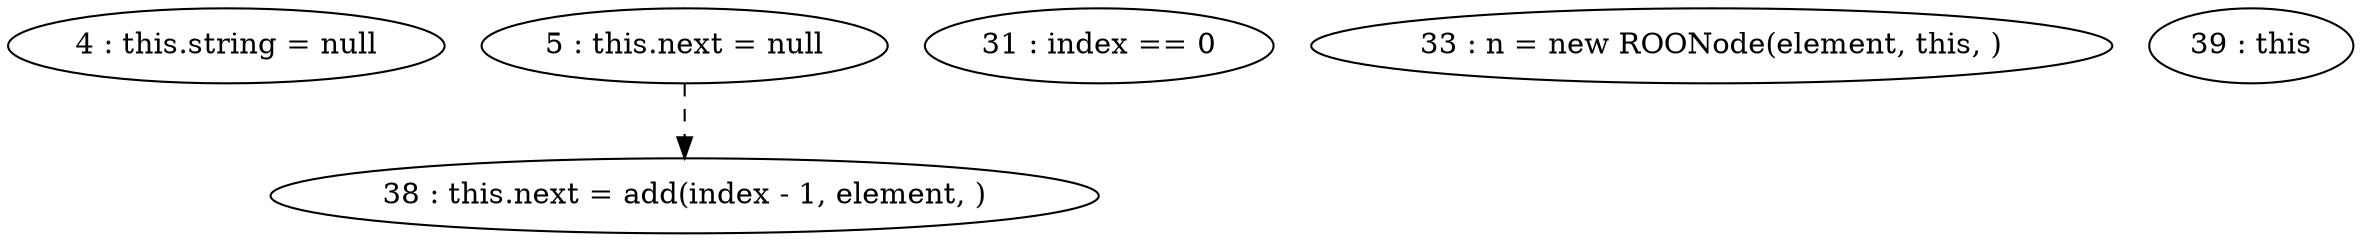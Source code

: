digraph G {
"4 : this.string = null"
"5 : this.next = null"
"5 : this.next = null" -> "38 : this.next = add(index - 1, element, )" [style=dashed]
"31 : index == 0"
"33 : n = new ROONode(element, this, )"
"38 : this.next = add(index - 1, element, )"
"39 : this"
}
